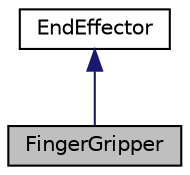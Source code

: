 digraph "FingerGripper"
{
 // LATEX_PDF_SIZE
  edge [fontname="Helvetica",fontsize="10",labelfontname="Helvetica",labelfontsize="10"];
  node [fontname="Helvetica",fontsize="10",shape=record];
  Node1 [label="FingerGripper",height=0.2,width=0.4,color="black", fillcolor="grey75", style="filled", fontcolor="black",tooltip="General Struct for Finger gripper grasp planning"];
  Node2 -> Node1 [dir="back",color="midnightblue",fontsize="10",style="solid",fontname="Helvetica"];
  Node2 [label="EndEffector",height=0.2,width=0.4,color="black", fillcolor="white", style="filled",URL="$classEndEffector.html",tooltip="Generic class for an end effector, to be inherited by other end effectors."];
}
